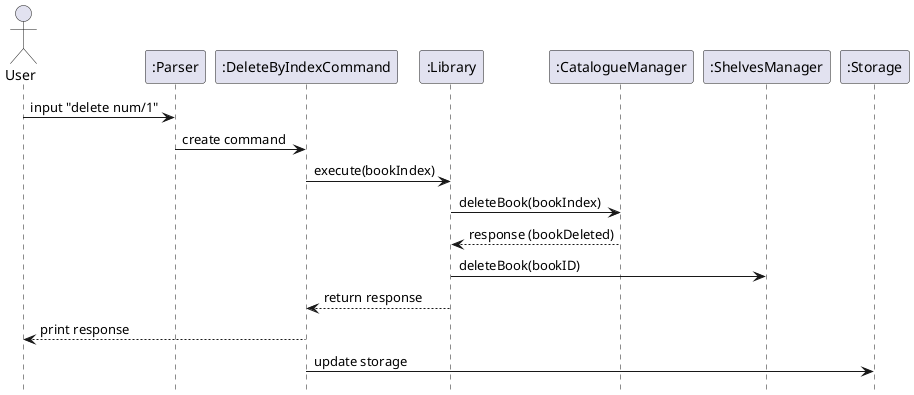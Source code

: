 @startuml
hide footbox
actor User
participant ":Parser"
participant ":DeleteByIndexCommand"
participant ":Library"
participant ":CatalogueManager"
participant ":ShelvesManager"
participant ":Storage"

User -> ":Parser" : input "delete num/1"
":Parser" -> ":DeleteByIndexCommand" : create command
":DeleteByIndexCommand" -> ":Library" : execute(bookIndex)
":Library" -> ":CatalogueManager" : deleteBook(bookIndex)
":CatalogueManager" --> ":Library" : response (bookDeleted)
":Library" -> ":ShelvesManager" : deleteBook(bookID)
":Library" --> ":DeleteByIndexCommand" : return response
":DeleteByIndexCommand" --> User : print response
":DeleteByIndexCommand" -> ":Storage" : update storage

@enduml
